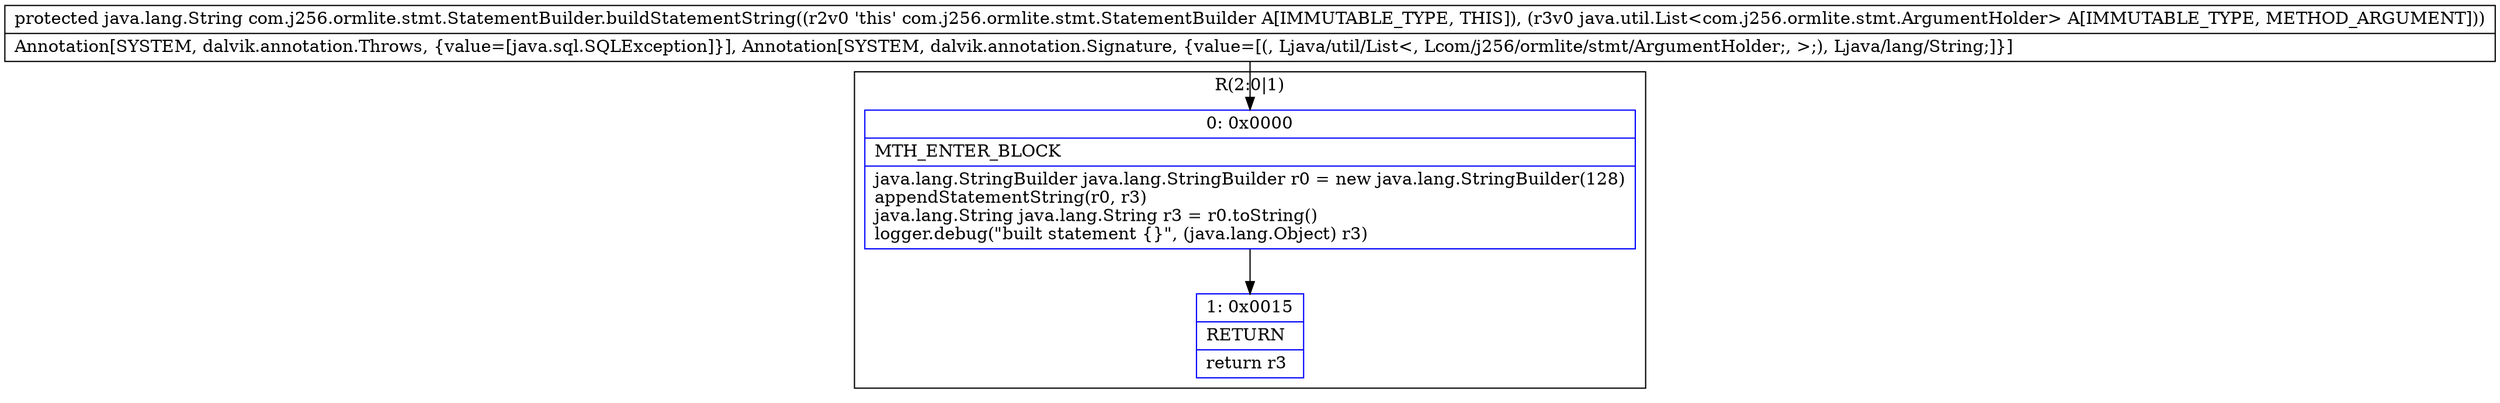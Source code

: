 digraph "CFG forcom.j256.ormlite.stmt.StatementBuilder.buildStatementString(Ljava\/util\/List;)Ljava\/lang\/String;" {
subgraph cluster_Region_1115602262 {
label = "R(2:0|1)";
node [shape=record,color=blue];
Node_0 [shape=record,label="{0\:\ 0x0000|MTH_ENTER_BLOCK\l|java.lang.StringBuilder java.lang.StringBuilder r0 = new java.lang.StringBuilder(128)\lappendStatementString(r0, r3)\ljava.lang.String java.lang.String r3 = r0.toString()\llogger.debug(\"built statement \{\}\", (java.lang.Object) r3)\l}"];
Node_1 [shape=record,label="{1\:\ 0x0015|RETURN\l|return r3\l}"];
}
MethodNode[shape=record,label="{protected java.lang.String com.j256.ormlite.stmt.StatementBuilder.buildStatementString((r2v0 'this' com.j256.ormlite.stmt.StatementBuilder A[IMMUTABLE_TYPE, THIS]), (r3v0 java.util.List\<com.j256.ormlite.stmt.ArgumentHolder\> A[IMMUTABLE_TYPE, METHOD_ARGUMENT]))  | Annotation[SYSTEM, dalvik.annotation.Throws, \{value=[java.sql.SQLException]\}], Annotation[SYSTEM, dalvik.annotation.Signature, \{value=[(, Ljava\/util\/List\<, Lcom\/j256\/ormlite\/stmt\/ArgumentHolder;, \>;), Ljava\/lang\/String;]\}]\l}"];
MethodNode -> Node_0;
Node_0 -> Node_1;
}

